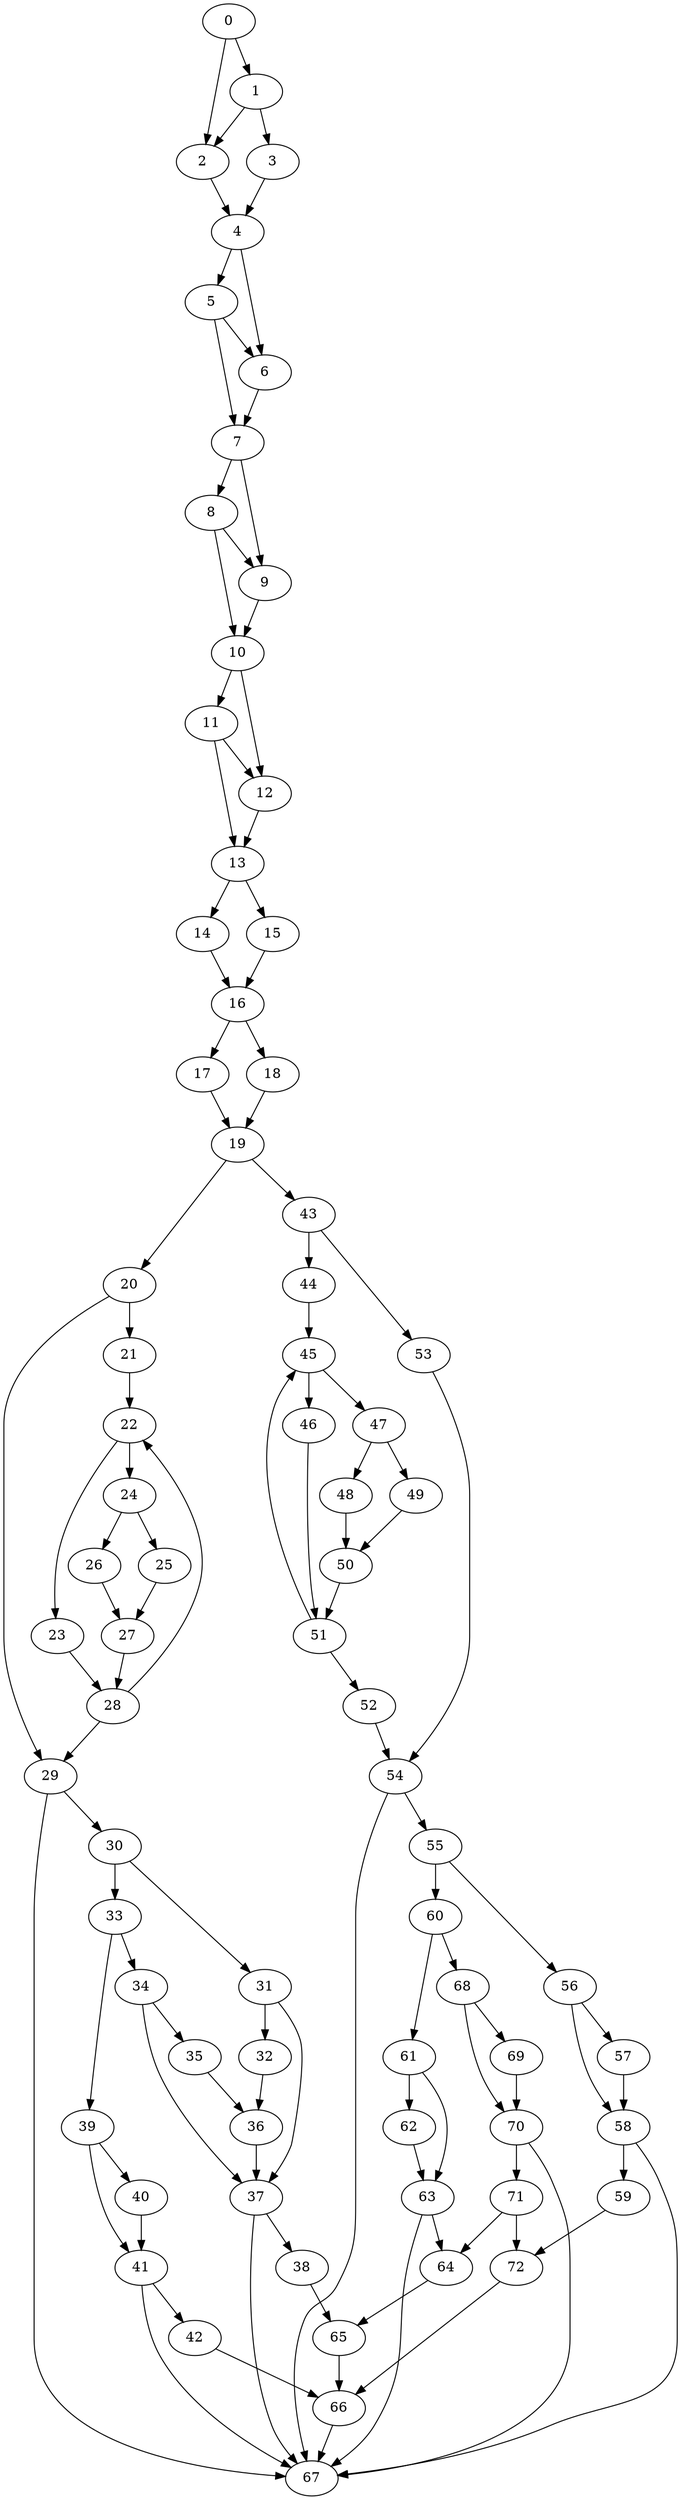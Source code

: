 digraph {
	0
	1
	2
	3
	4
	5
	6
	7
	8
	9
	10
	11
	12
	13
	14
	15
	16
	17
	18
	19
	20
	21
	22
	23
	24
	25
	26
	27
	28
	29
	30
	31
	32
	33
	34
	35
	36
	37
	38
	39
	40
	41
	42
	43
	44
	45
	46
	47
	48
	49
	50
	51
	52
	53
	54
	55
	56
	57
	58
	59
	60
	61
	62
	63
	64
	65
	66
	67
	68
	69
	70
	71
	72
	38 -> 65
	64 -> 65
	32 -> 36
	35 -> 36
	63 -> 67
	66 -> 67
	70 -> 67
	29 -> 67
	37 -> 67
	41 -> 67
	54 -> 67
	58 -> 67
	10 -> 11
	17 -> 19
	18 -> 19
	23 -> 28
	27 -> 28
	19 -> 43
	9 -> 10
	8 -> 10
	16 -> 18
	22 -> 23
	24 -> 26
	25 -> 27
	26 -> 27
	48 -> 50
	49 -> 50
	43 -> 53
	5 -> 6
	4 -> 6
	14 -> 16
	15 -> 16
	43 -> 44
	46 -> 51
	50 -> 51
	70 -> 71
	7 -> 9
	8 -> 9
	11 -> 13
	12 -> 13
	20 -> 21
	33 -> 39
	41 -> 42
	52 -> 54
	53 -> 54
	55 -> 56
	60 -> 68
	1 -> 2
	0 -> 2
	4 -> 5
	19 -> 20
	21 -> 22
	28 -> 22
	24 -> 25
	31 -> 32
	34 -> 35
	47 -> 49
	7 -> 8
	13 -> 14
	58 -> 59
	44 -> 45
	51 -> 45
	60 -> 61
	22 -> 24
	20 -> 29
	28 -> 29
	33 -> 34
	51 -> 52
	59 -> 72
	71 -> 72
	2 -> 4
	3 -> 4
	55 -> 60
	72 -> 66
	42 -> 66
	65 -> 66
	10 -> 12
	11 -> 12
	39 -> 40
	30 -> 31
	13 -> 15
	29 -> 30
	30 -> 33
	31 -> 37
	34 -> 37
	36 -> 37
	45 -> 47
	61 -> 63
	62 -> 63
	63 -> 64
	71 -> 64
	0 -> 1
	1 -> 3
	54 -> 55
	56 -> 58
	57 -> 58
	61 -> 62
	39 -> 41
	40 -> 41
	45 -> 46
	37 -> 38
	47 -> 48
	56 -> 57
	68 -> 69
	68 -> 70
	69 -> 70
	5 -> 7
	6 -> 7
	16 -> 17
}
